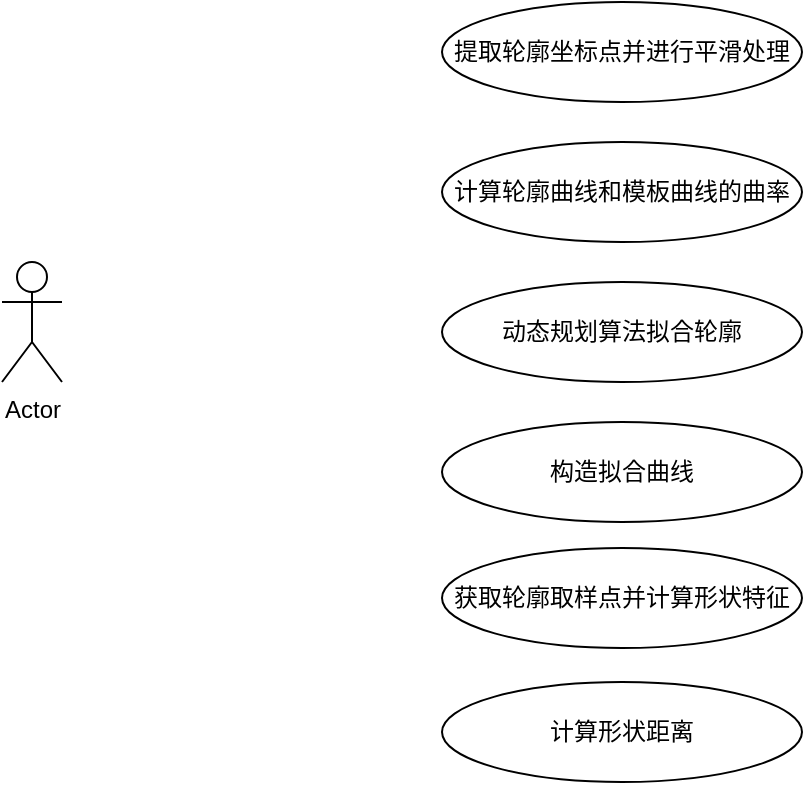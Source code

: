 <mxfile version="24.7.6">
  <diagram name="Page-1" id="e7e014a7-5840-1c2e-5031-d8a46d1fe8dd">
    <mxGraphModel dx="954" dy="606" grid="1" gridSize="10" guides="1" tooltips="1" connect="1" arrows="1" fold="1" page="1" pageScale="1" pageWidth="1169" pageHeight="826" background="none" math="0" shadow="0">
      <root>
        <mxCell id="0" />
        <mxCell id="1" parent="0" />
        <mxCell id="qEsYkAyANXAOBNcOcd8i-41" value="Actor" style="shape=umlActor;verticalLabelPosition=bottom;verticalAlign=top;html=1;outlineConnect=0;" vertex="1" parent="1">
          <mxGeometry x="190" y="270" width="30" height="60" as="geometry" />
        </mxCell>
        <mxCell id="qEsYkAyANXAOBNcOcd8i-46" value="提取轮廓坐标点并进行平滑处理" style="ellipse;whiteSpace=wrap;html=1;" vertex="1" parent="1">
          <mxGeometry x="410" y="140" width="180" height="50" as="geometry" />
        </mxCell>
        <mxCell id="qEsYkAyANXAOBNcOcd8i-47" value="计算轮廓曲线和模板曲线的曲率" style="ellipse;whiteSpace=wrap;html=1;" vertex="1" parent="1">
          <mxGeometry x="410" y="210" width="180" height="50" as="geometry" />
        </mxCell>
        <mxCell id="qEsYkAyANXAOBNcOcd8i-48" value="动态规划算法拟合轮廓" style="ellipse;whiteSpace=wrap;html=1;" vertex="1" parent="1">
          <mxGeometry x="410" y="280" width="180" height="50" as="geometry" />
        </mxCell>
        <mxCell id="qEsYkAyANXAOBNcOcd8i-49" value="构造拟合曲线" style="ellipse;whiteSpace=wrap;html=1;" vertex="1" parent="1">
          <mxGeometry x="410" y="350" width="180" height="50" as="geometry" />
        </mxCell>
        <mxCell id="qEsYkAyANXAOBNcOcd8i-53" value="获取轮廓取样点并计算形状特征" style="ellipse;whiteSpace=wrap;html=1;" vertex="1" parent="1">
          <mxGeometry x="410" y="413" width="180" height="50" as="geometry" />
        </mxCell>
        <mxCell id="qEsYkAyANXAOBNcOcd8i-54" value="计算形状距离" style="ellipse;whiteSpace=wrap;html=1;" vertex="1" parent="1">
          <mxGeometry x="410" y="480" width="180" height="50" as="geometry" />
        </mxCell>
      </root>
    </mxGraphModel>
  </diagram>
</mxfile>

